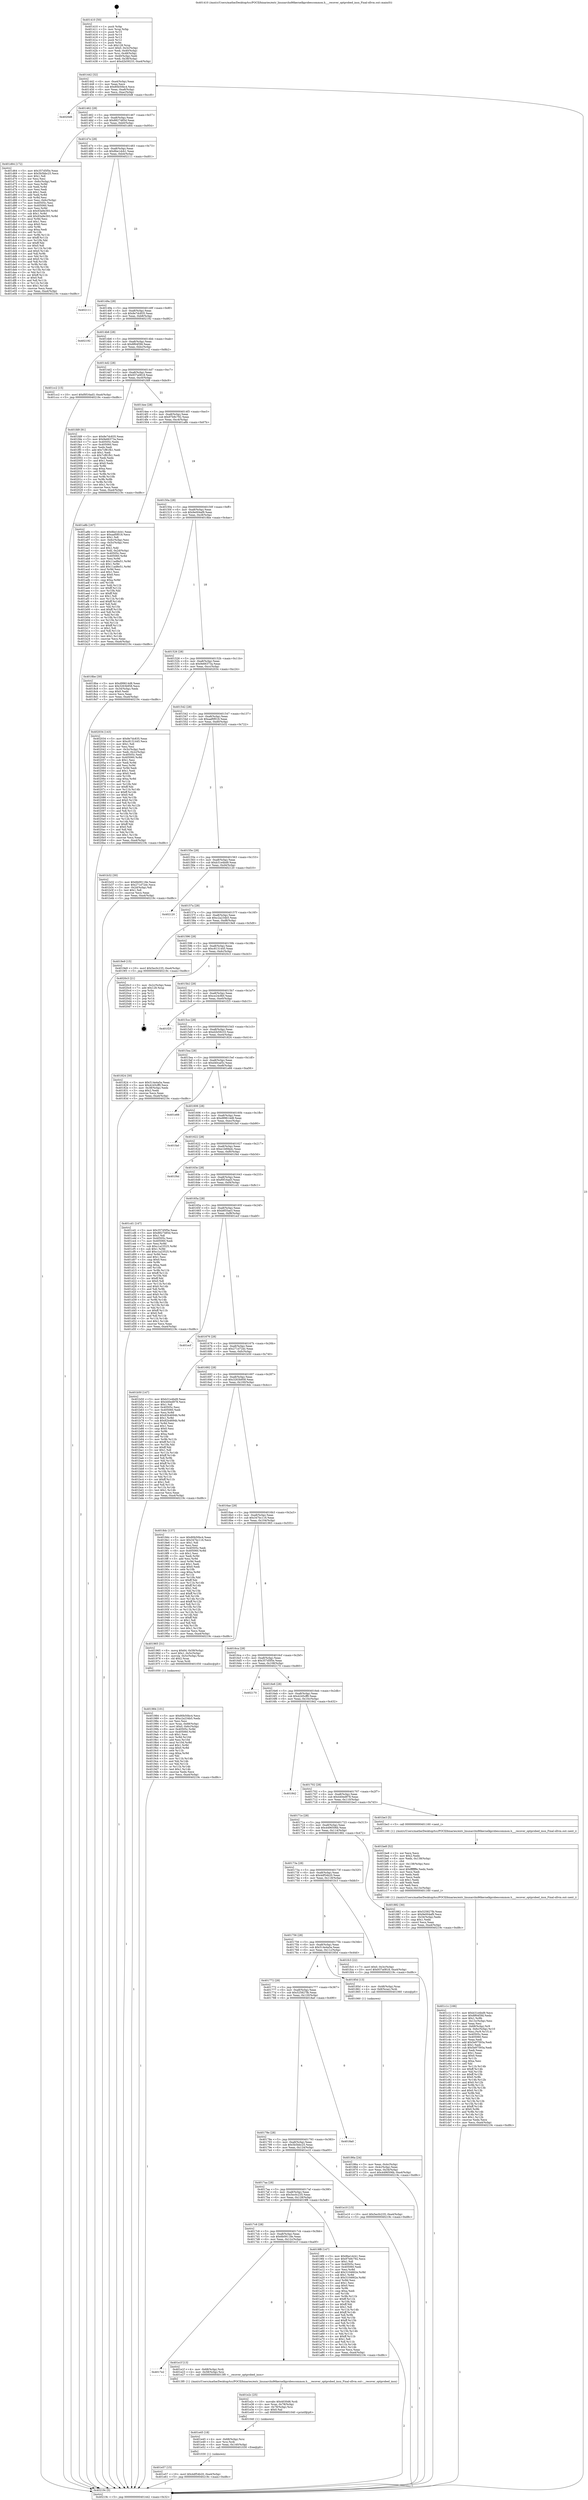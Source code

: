 digraph "0x401410" {
  label = "0x401410 (/mnt/c/Users/mathe/Desktop/tcc/POCII/binaries/extr_linuxarchx86kernelkprobescommon.h___recover_optprobed_insn_Final-ollvm.out::main(0))"
  labelloc = "t"
  node[shape=record]

  Entry [label="",width=0.3,height=0.3,shape=circle,fillcolor=black,style=filled]
  "0x401442" [label="{
     0x401442 [32]\l
     | [instrs]\l
     &nbsp;&nbsp;0x401442 \<+6\>: mov -0xa4(%rbp),%eax\l
     &nbsp;&nbsp;0x401448 \<+2\>: mov %eax,%ecx\l
     &nbsp;&nbsp;0x40144a \<+6\>: sub $0x80b50bc4,%ecx\l
     &nbsp;&nbsp;0x401450 \<+6\>: mov %eax,-0xa8(%rbp)\l
     &nbsp;&nbsp;0x401456 \<+6\>: mov %ecx,-0xac(%rbp)\l
     &nbsp;&nbsp;0x40145c \<+6\>: je 00000000004020d8 \<main+0xcc8\>\l
  }"]
  "0x4020d8" [label="{
     0x4020d8\l
  }", style=dashed]
  "0x401462" [label="{
     0x401462 [28]\l
     | [instrs]\l
     &nbsp;&nbsp;0x401462 \<+5\>: jmp 0000000000401467 \<main+0x57\>\l
     &nbsp;&nbsp;0x401467 \<+6\>: mov -0xa8(%rbp),%eax\l
     &nbsp;&nbsp;0x40146d \<+5\>: sub $0x8827485d,%eax\l
     &nbsp;&nbsp;0x401472 \<+6\>: mov %eax,-0xb0(%rbp)\l
     &nbsp;&nbsp;0x401478 \<+6\>: je 0000000000401d64 \<main+0x954\>\l
  }"]
  Exit [label="",width=0.3,height=0.3,shape=circle,fillcolor=black,style=filled,peripheries=2]
  "0x401d64" [label="{
     0x401d64 [172]\l
     | [instrs]\l
     &nbsp;&nbsp;0x401d64 \<+5\>: mov $0x357d5f5e,%eax\l
     &nbsp;&nbsp;0x401d69 \<+5\>: mov $0x5b5bbc25,%ecx\l
     &nbsp;&nbsp;0x401d6e \<+2\>: mov $0x1,%dl\l
     &nbsp;&nbsp;0x401d70 \<+2\>: xor %esi,%esi\l
     &nbsp;&nbsp;0x401d72 \<+3\>: mov -0x6c(%rbp),%edi\l
     &nbsp;&nbsp;0x401d75 \<+3\>: mov %esi,%r8d\l
     &nbsp;&nbsp;0x401d78 \<+3\>: sub %edi,%r8d\l
     &nbsp;&nbsp;0x401d7b \<+2\>: mov %esi,%edi\l
     &nbsp;&nbsp;0x401d7d \<+3\>: sub $0x1,%edi\l
     &nbsp;&nbsp;0x401d80 \<+3\>: add %edi,%r8d\l
     &nbsp;&nbsp;0x401d83 \<+3\>: sub %r8d,%esi\l
     &nbsp;&nbsp;0x401d86 \<+3\>: mov %esi,-0x6c(%rbp)\l
     &nbsp;&nbsp;0x401d89 \<+7\>: mov 0x40505c,%esi\l
     &nbsp;&nbsp;0x401d90 \<+7\>: mov 0x405060,%edi\l
     &nbsp;&nbsp;0x401d97 \<+3\>: mov %esi,%r8d\l
     &nbsp;&nbsp;0x401d9a \<+7\>: sub $0x93a9e393,%r8d\l
     &nbsp;&nbsp;0x401da1 \<+4\>: sub $0x1,%r8d\l
     &nbsp;&nbsp;0x401da5 \<+7\>: add $0x93a9e393,%r8d\l
     &nbsp;&nbsp;0x401dac \<+4\>: imul %r8d,%esi\l
     &nbsp;&nbsp;0x401db0 \<+3\>: and $0x1,%esi\l
     &nbsp;&nbsp;0x401db3 \<+3\>: cmp $0x0,%esi\l
     &nbsp;&nbsp;0x401db6 \<+4\>: sete %r9b\l
     &nbsp;&nbsp;0x401dba \<+3\>: cmp $0xa,%edi\l
     &nbsp;&nbsp;0x401dbd \<+4\>: setl %r10b\l
     &nbsp;&nbsp;0x401dc1 \<+3\>: mov %r9b,%r11b\l
     &nbsp;&nbsp;0x401dc4 \<+4\>: xor $0xff,%r11b\l
     &nbsp;&nbsp;0x401dc8 \<+3\>: mov %r10b,%bl\l
     &nbsp;&nbsp;0x401dcb \<+3\>: xor $0xff,%bl\l
     &nbsp;&nbsp;0x401dce \<+3\>: xor $0x0,%dl\l
     &nbsp;&nbsp;0x401dd1 \<+3\>: mov %r11b,%r14b\l
     &nbsp;&nbsp;0x401dd4 \<+4\>: and $0x0,%r14b\l
     &nbsp;&nbsp;0x401dd8 \<+3\>: and %dl,%r9b\l
     &nbsp;&nbsp;0x401ddb \<+3\>: mov %bl,%r15b\l
     &nbsp;&nbsp;0x401dde \<+4\>: and $0x0,%r15b\l
     &nbsp;&nbsp;0x401de2 \<+3\>: and %dl,%r10b\l
     &nbsp;&nbsp;0x401de5 \<+3\>: or %r9b,%r14b\l
     &nbsp;&nbsp;0x401de8 \<+3\>: or %r10b,%r15b\l
     &nbsp;&nbsp;0x401deb \<+3\>: xor %r15b,%r14b\l
     &nbsp;&nbsp;0x401dee \<+3\>: or %bl,%r11b\l
     &nbsp;&nbsp;0x401df1 \<+4\>: xor $0xff,%r11b\l
     &nbsp;&nbsp;0x401df5 \<+3\>: or $0x0,%dl\l
     &nbsp;&nbsp;0x401df8 \<+3\>: and %dl,%r11b\l
     &nbsp;&nbsp;0x401dfb \<+3\>: or %r11b,%r14b\l
     &nbsp;&nbsp;0x401dfe \<+4\>: test $0x1,%r14b\l
     &nbsp;&nbsp;0x401e02 \<+3\>: cmovne %ecx,%eax\l
     &nbsp;&nbsp;0x401e05 \<+6\>: mov %eax,-0xa4(%rbp)\l
     &nbsp;&nbsp;0x401e0b \<+5\>: jmp 000000000040219c \<main+0xd8c\>\l
  }"]
  "0x40147e" [label="{
     0x40147e [28]\l
     | [instrs]\l
     &nbsp;&nbsp;0x40147e \<+5\>: jmp 0000000000401483 \<main+0x73\>\l
     &nbsp;&nbsp;0x401483 \<+6\>: mov -0xa8(%rbp),%eax\l
     &nbsp;&nbsp;0x401489 \<+5\>: sub $0x8be1dcb1,%eax\l
     &nbsp;&nbsp;0x40148e \<+6\>: mov %eax,-0xb4(%rbp)\l
     &nbsp;&nbsp;0x401494 \<+6\>: je 0000000000402111 \<main+0xd01\>\l
  }"]
  "0x401e57" [label="{
     0x401e57 [15]\l
     | [instrs]\l
     &nbsp;&nbsp;0x401e57 \<+10\>: movl $0x4df54b20,-0xa4(%rbp)\l
     &nbsp;&nbsp;0x401e61 \<+5\>: jmp 000000000040219c \<main+0xd8c\>\l
  }"]
  "0x402111" [label="{
     0x402111\l
  }", style=dashed]
  "0x40149a" [label="{
     0x40149a [28]\l
     | [instrs]\l
     &nbsp;&nbsp;0x40149a \<+5\>: jmp 000000000040149f \<main+0x8f\>\l
     &nbsp;&nbsp;0x40149f \<+6\>: mov -0xa8(%rbp),%eax\l
     &nbsp;&nbsp;0x4014a5 \<+5\>: sub $0x8e7dc835,%eax\l
     &nbsp;&nbsp;0x4014aa \<+6\>: mov %eax,-0xb8(%rbp)\l
     &nbsp;&nbsp;0x4014b0 \<+6\>: je 0000000000402192 \<main+0xd82\>\l
  }"]
  "0x401e45" [label="{
     0x401e45 [18]\l
     | [instrs]\l
     &nbsp;&nbsp;0x401e45 \<+4\>: mov -0x68(%rbp),%rsi\l
     &nbsp;&nbsp;0x401e49 \<+3\>: mov %rsi,%rdi\l
     &nbsp;&nbsp;0x401e4c \<+6\>: mov %eax,-0x140(%rbp)\l
     &nbsp;&nbsp;0x401e52 \<+5\>: call 0000000000401030 \<free@plt\>\l
     | [calls]\l
     &nbsp;&nbsp;0x401030 \{1\} (unknown)\l
  }"]
  "0x402192" [label="{
     0x402192\l
  }", style=dashed]
  "0x4014b6" [label="{
     0x4014b6 [28]\l
     | [instrs]\l
     &nbsp;&nbsp;0x4014b6 \<+5\>: jmp 00000000004014bb \<main+0xab\>\l
     &nbsp;&nbsp;0x4014bb \<+6\>: mov -0xa8(%rbp),%eax\l
     &nbsp;&nbsp;0x4014c1 \<+5\>: sub $0x8f64f3fd,%eax\l
     &nbsp;&nbsp;0x4014c6 \<+6\>: mov %eax,-0xbc(%rbp)\l
     &nbsp;&nbsp;0x4014cc \<+6\>: je 0000000000401cc2 \<main+0x8b2\>\l
  }"]
  "0x401e2c" [label="{
     0x401e2c [25]\l
     | [instrs]\l
     &nbsp;&nbsp;0x401e2c \<+10\>: movabs $0x4030d6,%rdi\l
     &nbsp;&nbsp;0x401e36 \<+4\>: mov %rax,-0x78(%rbp)\l
     &nbsp;&nbsp;0x401e3a \<+4\>: mov -0x78(%rbp),%rsi\l
     &nbsp;&nbsp;0x401e3e \<+2\>: mov $0x0,%al\l
     &nbsp;&nbsp;0x401e40 \<+5\>: call 0000000000401040 \<printf@plt\>\l
     | [calls]\l
     &nbsp;&nbsp;0x401040 \{1\} (unknown)\l
  }"]
  "0x401cc2" [label="{
     0x401cc2 [15]\l
     | [instrs]\l
     &nbsp;&nbsp;0x401cc2 \<+10\>: movl $0xf0f16ad3,-0xa4(%rbp)\l
     &nbsp;&nbsp;0x401ccc \<+5\>: jmp 000000000040219c \<main+0xd8c\>\l
  }"]
  "0x4014d2" [label="{
     0x4014d2 [28]\l
     | [instrs]\l
     &nbsp;&nbsp;0x4014d2 \<+5\>: jmp 00000000004014d7 \<main+0xc7\>\l
     &nbsp;&nbsp;0x4014d7 \<+6\>: mov -0xa8(%rbp),%eax\l
     &nbsp;&nbsp;0x4014dd \<+5\>: sub $0x937a0818,%eax\l
     &nbsp;&nbsp;0x4014e2 \<+6\>: mov %eax,-0xc0(%rbp)\l
     &nbsp;&nbsp;0x4014e8 \<+6\>: je 0000000000401fd9 \<main+0xbc9\>\l
  }"]
  "0x4017e2" [label="{
     0x4017e2\l
  }", style=dashed]
  "0x401fd9" [label="{
     0x401fd9 [91]\l
     | [instrs]\l
     &nbsp;&nbsp;0x401fd9 \<+5\>: mov $0x8e7dc835,%eax\l
     &nbsp;&nbsp;0x401fde \<+5\>: mov $0x9e66373a,%ecx\l
     &nbsp;&nbsp;0x401fe3 \<+7\>: mov 0x40505c,%edx\l
     &nbsp;&nbsp;0x401fea \<+7\>: mov 0x405060,%esi\l
     &nbsp;&nbsp;0x401ff1 \<+2\>: mov %edx,%edi\l
     &nbsp;&nbsp;0x401ff3 \<+6\>: add $0x7cf81fb1,%edi\l
     &nbsp;&nbsp;0x401ff9 \<+3\>: sub $0x1,%edi\l
     &nbsp;&nbsp;0x401ffc \<+6\>: sub $0x7cf81fb1,%edi\l
     &nbsp;&nbsp;0x402002 \<+3\>: imul %edi,%edx\l
     &nbsp;&nbsp;0x402005 \<+3\>: and $0x1,%edx\l
     &nbsp;&nbsp;0x402008 \<+3\>: cmp $0x0,%edx\l
     &nbsp;&nbsp;0x40200b \<+4\>: sete %r8b\l
     &nbsp;&nbsp;0x40200f \<+3\>: cmp $0xa,%esi\l
     &nbsp;&nbsp;0x402012 \<+4\>: setl %r9b\l
     &nbsp;&nbsp;0x402016 \<+3\>: mov %r8b,%r10b\l
     &nbsp;&nbsp;0x402019 \<+3\>: and %r9b,%r10b\l
     &nbsp;&nbsp;0x40201c \<+3\>: xor %r9b,%r8b\l
     &nbsp;&nbsp;0x40201f \<+3\>: or %r8b,%r10b\l
     &nbsp;&nbsp;0x402022 \<+4\>: test $0x1,%r10b\l
     &nbsp;&nbsp;0x402026 \<+3\>: cmovne %ecx,%eax\l
     &nbsp;&nbsp;0x402029 \<+6\>: mov %eax,-0xa4(%rbp)\l
     &nbsp;&nbsp;0x40202f \<+5\>: jmp 000000000040219c \<main+0xd8c\>\l
  }"]
  "0x4014ee" [label="{
     0x4014ee [28]\l
     | [instrs]\l
     &nbsp;&nbsp;0x4014ee \<+5\>: jmp 00000000004014f3 \<main+0xe3\>\l
     &nbsp;&nbsp;0x4014f3 \<+6\>: mov -0xa8(%rbp),%eax\l
     &nbsp;&nbsp;0x4014f9 \<+5\>: sub $0x97b9c792,%eax\l
     &nbsp;&nbsp;0x4014fe \<+6\>: mov %eax,-0xc4(%rbp)\l
     &nbsp;&nbsp;0x401504 \<+6\>: je 0000000000401a8b \<main+0x67b\>\l
  }"]
  "0x401e1f" [label="{
     0x401e1f [13]\l
     | [instrs]\l
     &nbsp;&nbsp;0x401e1f \<+4\>: mov -0x68(%rbp),%rdi\l
     &nbsp;&nbsp;0x401e23 \<+4\>: mov -0x58(%rbp),%rsi\l
     &nbsp;&nbsp;0x401e27 \<+5\>: call 00000000004013f0 \<__recover_optprobed_insn\>\l
     | [calls]\l
     &nbsp;&nbsp;0x4013f0 \{1\} (/mnt/c/Users/mathe/Desktop/tcc/POCII/binaries/extr_linuxarchx86kernelkprobescommon.h___recover_optprobed_insn_Final-ollvm.out::__recover_optprobed_insn)\l
  }"]
  "0x401a8b" [label="{
     0x401a8b [167]\l
     | [instrs]\l
     &nbsp;&nbsp;0x401a8b \<+5\>: mov $0x8be1dcb1,%eax\l
     &nbsp;&nbsp;0x401a90 \<+5\>: mov $0xaaf0f018,%ecx\l
     &nbsp;&nbsp;0x401a95 \<+2\>: mov $0x1,%dl\l
     &nbsp;&nbsp;0x401a97 \<+3\>: mov -0x6c(%rbp),%esi\l
     &nbsp;&nbsp;0x401a9a \<+3\>: cmp -0x5c(%rbp),%esi\l
     &nbsp;&nbsp;0x401a9d \<+4\>: setl %dil\l
     &nbsp;&nbsp;0x401aa1 \<+4\>: and $0x1,%dil\l
     &nbsp;&nbsp;0x401aa5 \<+4\>: mov %dil,-0x2d(%rbp)\l
     &nbsp;&nbsp;0x401aa9 \<+7\>: mov 0x40505c,%esi\l
     &nbsp;&nbsp;0x401ab0 \<+8\>: mov 0x405060,%r8d\l
     &nbsp;&nbsp;0x401ab8 \<+3\>: mov %esi,%r9d\l
     &nbsp;&nbsp;0x401abb \<+7\>: sub $0x11ad8e51,%r9d\l
     &nbsp;&nbsp;0x401ac2 \<+4\>: sub $0x1,%r9d\l
     &nbsp;&nbsp;0x401ac6 \<+7\>: add $0x11ad8e51,%r9d\l
     &nbsp;&nbsp;0x401acd \<+4\>: imul %r9d,%esi\l
     &nbsp;&nbsp;0x401ad1 \<+3\>: and $0x1,%esi\l
     &nbsp;&nbsp;0x401ad4 \<+3\>: cmp $0x0,%esi\l
     &nbsp;&nbsp;0x401ad7 \<+4\>: sete %dil\l
     &nbsp;&nbsp;0x401adb \<+4\>: cmp $0xa,%r8d\l
     &nbsp;&nbsp;0x401adf \<+4\>: setl %r10b\l
     &nbsp;&nbsp;0x401ae3 \<+3\>: mov %dil,%r11b\l
     &nbsp;&nbsp;0x401ae6 \<+4\>: xor $0xff,%r11b\l
     &nbsp;&nbsp;0x401aea \<+3\>: mov %r10b,%bl\l
     &nbsp;&nbsp;0x401aed \<+3\>: xor $0xff,%bl\l
     &nbsp;&nbsp;0x401af0 \<+3\>: xor $0x1,%dl\l
     &nbsp;&nbsp;0x401af3 \<+3\>: mov %r11b,%r14b\l
     &nbsp;&nbsp;0x401af6 \<+4\>: and $0xff,%r14b\l
     &nbsp;&nbsp;0x401afa \<+3\>: and %dl,%dil\l
     &nbsp;&nbsp;0x401afd \<+3\>: mov %bl,%r15b\l
     &nbsp;&nbsp;0x401b00 \<+4\>: and $0xff,%r15b\l
     &nbsp;&nbsp;0x401b04 \<+3\>: and %dl,%r10b\l
     &nbsp;&nbsp;0x401b07 \<+3\>: or %dil,%r14b\l
     &nbsp;&nbsp;0x401b0a \<+3\>: or %r10b,%r15b\l
     &nbsp;&nbsp;0x401b0d \<+3\>: xor %r15b,%r14b\l
     &nbsp;&nbsp;0x401b10 \<+3\>: or %bl,%r11b\l
     &nbsp;&nbsp;0x401b13 \<+4\>: xor $0xff,%r11b\l
     &nbsp;&nbsp;0x401b17 \<+3\>: or $0x1,%dl\l
     &nbsp;&nbsp;0x401b1a \<+3\>: and %dl,%r11b\l
     &nbsp;&nbsp;0x401b1d \<+3\>: or %r11b,%r14b\l
     &nbsp;&nbsp;0x401b20 \<+4\>: test $0x1,%r14b\l
     &nbsp;&nbsp;0x401b24 \<+3\>: cmovne %ecx,%eax\l
     &nbsp;&nbsp;0x401b27 \<+6\>: mov %eax,-0xa4(%rbp)\l
     &nbsp;&nbsp;0x401b2d \<+5\>: jmp 000000000040219c \<main+0xd8c\>\l
  }"]
  "0x40150a" [label="{
     0x40150a [28]\l
     | [instrs]\l
     &nbsp;&nbsp;0x40150a \<+5\>: jmp 000000000040150f \<main+0xff\>\l
     &nbsp;&nbsp;0x40150f \<+6\>: mov -0xa8(%rbp),%eax\l
     &nbsp;&nbsp;0x401515 \<+5\>: sub $0x9e004af9,%eax\l
     &nbsp;&nbsp;0x40151a \<+6\>: mov %eax,-0xc8(%rbp)\l
     &nbsp;&nbsp;0x401520 \<+6\>: je 00000000004018be \<main+0x4ae\>\l
  }"]
  "0x401c1c" [label="{
     0x401c1c [166]\l
     | [instrs]\l
     &nbsp;&nbsp;0x401c1c \<+5\>: mov $0xb31e4bd9,%ecx\l
     &nbsp;&nbsp;0x401c21 \<+5\>: mov $0x8f64f3fd,%edx\l
     &nbsp;&nbsp;0x401c26 \<+3\>: mov $0x1,%r8b\l
     &nbsp;&nbsp;0x401c29 \<+6\>: mov -0x13c(%rbp),%esi\l
     &nbsp;&nbsp;0x401c2f \<+3\>: imul %eax,%esi\l
     &nbsp;&nbsp;0x401c32 \<+4\>: mov -0x68(%rbp),%r9\l
     &nbsp;&nbsp;0x401c36 \<+4\>: movslq -0x6c(%rbp),%r10\l
     &nbsp;&nbsp;0x401c3a \<+4\>: mov %esi,(%r9,%r10,4)\l
     &nbsp;&nbsp;0x401c3e \<+7\>: mov 0x40505c,%eax\l
     &nbsp;&nbsp;0x401c45 \<+7\>: mov 0x405060,%esi\l
     &nbsp;&nbsp;0x401c4c \<+2\>: mov %eax,%edi\l
     &nbsp;&nbsp;0x401c4e \<+6\>: add $0x5e97593a,%edi\l
     &nbsp;&nbsp;0x401c54 \<+3\>: sub $0x1,%edi\l
     &nbsp;&nbsp;0x401c57 \<+6\>: sub $0x5e97593a,%edi\l
     &nbsp;&nbsp;0x401c5d \<+3\>: imul %edi,%eax\l
     &nbsp;&nbsp;0x401c60 \<+3\>: and $0x1,%eax\l
     &nbsp;&nbsp;0x401c63 \<+3\>: cmp $0x0,%eax\l
     &nbsp;&nbsp;0x401c66 \<+4\>: sete %r11b\l
     &nbsp;&nbsp;0x401c6a \<+3\>: cmp $0xa,%esi\l
     &nbsp;&nbsp;0x401c6d \<+3\>: setl %bl\l
     &nbsp;&nbsp;0x401c70 \<+3\>: mov %r11b,%r14b\l
     &nbsp;&nbsp;0x401c73 \<+4\>: xor $0xff,%r14b\l
     &nbsp;&nbsp;0x401c77 \<+3\>: mov %bl,%r15b\l
     &nbsp;&nbsp;0x401c7a \<+4\>: xor $0xff,%r15b\l
     &nbsp;&nbsp;0x401c7e \<+4\>: xor $0x0,%r8b\l
     &nbsp;&nbsp;0x401c82 \<+3\>: mov %r14b,%r12b\l
     &nbsp;&nbsp;0x401c85 \<+4\>: and $0x0,%r12b\l
     &nbsp;&nbsp;0x401c89 \<+3\>: and %r8b,%r11b\l
     &nbsp;&nbsp;0x401c8c \<+3\>: mov %r15b,%r13b\l
     &nbsp;&nbsp;0x401c8f \<+4\>: and $0x0,%r13b\l
     &nbsp;&nbsp;0x401c93 \<+3\>: and %r8b,%bl\l
     &nbsp;&nbsp;0x401c96 \<+3\>: or %r11b,%r12b\l
     &nbsp;&nbsp;0x401c99 \<+3\>: or %bl,%r13b\l
     &nbsp;&nbsp;0x401c9c \<+3\>: xor %r13b,%r12b\l
     &nbsp;&nbsp;0x401c9f \<+3\>: or %r15b,%r14b\l
     &nbsp;&nbsp;0x401ca2 \<+4\>: xor $0xff,%r14b\l
     &nbsp;&nbsp;0x401ca6 \<+4\>: or $0x0,%r8b\l
     &nbsp;&nbsp;0x401caa \<+3\>: and %r8b,%r14b\l
     &nbsp;&nbsp;0x401cad \<+3\>: or %r14b,%r12b\l
     &nbsp;&nbsp;0x401cb0 \<+4\>: test $0x1,%r12b\l
     &nbsp;&nbsp;0x401cb4 \<+3\>: cmovne %edx,%ecx\l
     &nbsp;&nbsp;0x401cb7 \<+6\>: mov %ecx,-0xa4(%rbp)\l
     &nbsp;&nbsp;0x401cbd \<+5\>: jmp 000000000040219c \<main+0xd8c\>\l
  }"]
  "0x4018be" [label="{
     0x4018be [30]\l
     | [instrs]\l
     &nbsp;&nbsp;0x4018be \<+5\>: mov $0xd99614d8,%eax\l
     &nbsp;&nbsp;0x4018c3 \<+5\>: mov $0x3263b958,%ecx\l
     &nbsp;&nbsp;0x4018c8 \<+3\>: mov -0x34(%rbp),%edx\l
     &nbsp;&nbsp;0x4018cb \<+3\>: cmp $0x0,%edx\l
     &nbsp;&nbsp;0x4018ce \<+3\>: cmove %ecx,%eax\l
     &nbsp;&nbsp;0x4018d1 \<+6\>: mov %eax,-0xa4(%rbp)\l
     &nbsp;&nbsp;0x4018d7 \<+5\>: jmp 000000000040219c \<main+0xd8c\>\l
  }"]
  "0x401526" [label="{
     0x401526 [28]\l
     | [instrs]\l
     &nbsp;&nbsp;0x401526 \<+5\>: jmp 000000000040152b \<main+0x11b\>\l
     &nbsp;&nbsp;0x40152b \<+6\>: mov -0xa8(%rbp),%eax\l
     &nbsp;&nbsp;0x401531 \<+5\>: sub $0x9e66373a,%eax\l
     &nbsp;&nbsp;0x401536 \<+6\>: mov %eax,-0xcc(%rbp)\l
     &nbsp;&nbsp;0x40153c \<+6\>: je 0000000000402034 \<main+0xc24\>\l
  }"]
  "0x401be8" [label="{
     0x401be8 [52]\l
     | [instrs]\l
     &nbsp;&nbsp;0x401be8 \<+2\>: xor %ecx,%ecx\l
     &nbsp;&nbsp;0x401bea \<+5\>: mov $0x2,%edx\l
     &nbsp;&nbsp;0x401bef \<+6\>: mov %edx,-0x138(%rbp)\l
     &nbsp;&nbsp;0x401bf5 \<+1\>: cltd\l
     &nbsp;&nbsp;0x401bf6 \<+6\>: mov -0x138(%rbp),%esi\l
     &nbsp;&nbsp;0x401bfc \<+2\>: idiv %esi\l
     &nbsp;&nbsp;0x401bfe \<+6\>: imul $0xfffffffe,%edx,%edx\l
     &nbsp;&nbsp;0x401c04 \<+2\>: mov %ecx,%edi\l
     &nbsp;&nbsp;0x401c06 \<+2\>: sub %edx,%edi\l
     &nbsp;&nbsp;0x401c08 \<+2\>: mov %ecx,%edx\l
     &nbsp;&nbsp;0x401c0a \<+3\>: sub $0x1,%edx\l
     &nbsp;&nbsp;0x401c0d \<+2\>: add %edx,%edi\l
     &nbsp;&nbsp;0x401c0f \<+2\>: sub %edi,%ecx\l
     &nbsp;&nbsp;0x401c11 \<+6\>: mov %ecx,-0x13c(%rbp)\l
     &nbsp;&nbsp;0x401c17 \<+5\>: call 0000000000401160 \<next_i\>\l
     | [calls]\l
     &nbsp;&nbsp;0x401160 \{1\} (/mnt/c/Users/mathe/Desktop/tcc/POCII/binaries/extr_linuxarchx86kernelkprobescommon.h___recover_optprobed_insn_Final-ollvm.out::next_i)\l
  }"]
  "0x402034" [label="{
     0x402034 [143]\l
     | [instrs]\l
     &nbsp;&nbsp;0x402034 \<+5\>: mov $0x8e7dc835,%eax\l
     &nbsp;&nbsp;0x402039 \<+5\>: mov $0xc8131445,%ecx\l
     &nbsp;&nbsp;0x40203e \<+2\>: mov $0x1,%dl\l
     &nbsp;&nbsp;0x402040 \<+2\>: xor %esi,%esi\l
     &nbsp;&nbsp;0x402042 \<+3\>: mov -0x3c(%rbp),%edi\l
     &nbsp;&nbsp;0x402045 \<+3\>: mov %edi,-0x2c(%rbp)\l
     &nbsp;&nbsp;0x402048 \<+7\>: mov 0x40505c,%edi\l
     &nbsp;&nbsp;0x40204f \<+8\>: mov 0x405060,%r8d\l
     &nbsp;&nbsp;0x402057 \<+3\>: sub $0x1,%esi\l
     &nbsp;&nbsp;0x40205a \<+3\>: mov %edi,%r9d\l
     &nbsp;&nbsp;0x40205d \<+3\>: add %esi,%r9d\l
     &nbsp;&nbsp;0x402060 \<+4\>: imul %r9d,%edi\l
     &nbsp;&nbsp;0x402064 \<+3\>: and $0x1,%edi\l
     &nbsp;&nbsp;0x402067 \<+3\>: cmp $0x0,%edi\l
     &nbsp;&nbsp;0x40206a \<+4\>: sete %r10b\l
     &nbsp;&nbsp;0x40206e \<+4\>: cmp $0xa,%r8d\l
     &nbsp;&nbsp;0x402072 \<+4\>: setl %r11b\l
     &nbsp;&nbsp;0x402076 \<+3\>: mov %r10b,%bl\l
     &nbsp;&nbsp;0x402079 \<+3\>: xor $0xff,%bl\l
     &nbsp;&nbsp;0x40207c \<+3\>: mov %r11b,%r14b\l
     &nbsp;&nbsp;0x40207f \<+4\>: xor $0xff,%r14b\l
     &nbsp;&nbsp;0x402083 \<+3\>: xor $0x0,%dl\l
     &nbsp;&nbsp;0x402086 \<+3\>: mov %bl,%r15b\l
     &nbsp;&nbsp;0x402089 \<+4\>: and $0x0,%r15b\l
     &nbsp;&nbsp;0x40208d \<+3\>: and %dl,%r10b\l
     &nbsp;&nbsp;0x402090 \<+3\>: mov %r14b,%r12b\l
     &nbsp;&nbsp;0x402093 \<+4\>: and $0x0,%r12b\l
     &nbsp;&nbsp;0x402097 \<+3\>: and %dl,%r11b\l
     &nbsp;&nbsp;0x40209a \<+3\>: or %r10b,%r15b\l
     &nbsp;&nbsp;0x40209d \<+3\>: or %r11b,%r12b\l
     &nbsp;&nbsp;0x4020a0 \<+3\>: xor %r12b,%r15b\l
     &nbsp;&nbsp;0x4020a3 \<+3\>: or %r14b,%bl\l
     &nbsp;&nbsp;0x4020a6 \<+3\>: xor $0xff,%bl\l
     &nbsp;&nbsp;0x4020a9 \<+3\>: or $0x0,%dl\l
     &nbsp;&nbsp;0x4020ac \<+2\>: and %dl,%bl\l
     &nbsp;&nbsp;0x4020ae \<+3\>: or %bl,%r15b\l
     &nbsp;&nbsp;0x4020b1 \<+4\>: test $0x1,%r15b\l
     &nbsp;&nbsp;0x4020b5 \<+3\>: cmovne %ecx,%eax\l
     &nbsp;&nbsp;0x4020b8 \<+6\>: mov %eax,-0xa4(%rbp)\l
     &nbsp;&nbsp;0x4020be \<+5\>: jmp 000000000040219c \<main+0xd8c\>\l
  }"]
  "0x401542" [label="{
     0x401542 [28]\l
     | [instrs]\l
     &nbsp;&nbsp;0x401542 \<+5\>: jmp 0000000000401547 \<main+0x137\>\l
     &nbsp;&nbsp;0x401547 \<+6\>: mov -0xa8(%rbp),%eax\l
     &nbsp;&nbsp;0x40154d \<+5\>: sub $0xaaf0f018,%eax\l
     &nbsp;&nbsp;0x401552 \<+6\>: mov %eax,-0xd0(%rbp)\l
     &nbsp;&nbsp;0x401558 \<+6\>: je 0000000000401b32 \<main+0x722\>\l
  }"]
  "0x4017c6" [label="{
     0x4017c6 [28]\l
     | [instrs]\l
     &nbsp;&nbsp;0x4017c6 \<+5\>: jmp 00000000004017cb \<main+0x3bb\>\l
     &nbsp;&nbsp;0x4017cb \<+6\>: mov -0xa8(%rbp),%eax\l
     &nbsp;&nbsp;0x4017d1 \<+5\>: sub $0x6b09118e,%eax\l
     &nbsp;&nbsp;0x4017d6 \<+6\>: mov %eax,-0x12c(%rbp)\l
     &nbsp;&nbsp;0x4017dc \<+6\>: je 0000000000401e1f \<main+0xa0f\>\l
  }"]
  "0x401b32" [label="{
     0x401b32 [30]\l
     | [instrs]\l
     &nbsp;&nbsp;0x401b32 \<+5\>: mov $0x6b09118e,%eax\l
     &nbsp;&nbsp;0x401b37 \<+5\>: mov $0x271d72dc,%ecx\l
     &nbsp;&nbsp;0x401b3c \<+3\>: mov -0x2d(%rbp),%dl\l
     &nbsp;&nbsp;0x401b3f \<+3\>: test $0x1,%dl\l
     &nbsp;&nbsp;0x401b42 \<+3\>: cmovne %ecx,%eax\l
     &nbsp;&nbsp;0x401b45 \<+6\>: mov %eax,-0xa4(%rbp)\l
     &nbsp;&nbsp;0x401b4b \<+5\>: jmp 000000000040219c \<main+0xd8c\>\l
  }"]
  "0x40155e" [label="{
     0x40155e [28]\l
     | [instrs]\l
     &nbsp;&nbsp;0x40155e \<+5\>: jmp 0000000000401563 \<main+0x153\>\l
     &nbsp;&nbsp;0x401563 \<+6\>: mov -0xa8(%rbp),%eax\l
     &nbsp;&nbsp;0x401569 \<+5\>: sub $0xb31e4bd9,%eax\l
     &nbsp;&nbsp;0x40156e \<+6\>: mov %eax,-0xd4(%rbp)\l
     &nbsp;&nbsp;0x401574 \<+6\>: je 0000000000402120 \<main+0xd10\>\l
  }"]
  "0x4019f8" [label="{
     0x4019f8 [147]\l
     | [instrs]\l
     &nbsp;&nbsp;0x4019f8 \<+5\>: mov $0x8be1dcb1,%eax\l
     &nbsp;&nbsp;0x4019fd \<+5\>: mov $0x97b9c792,%ecx\l
     &nbsp;&nbsp;0x401a02 \<+2\>: mov $0x1,%dl\l
     &nbsp;&nbsp;0x401a04 \<+7\>: mov 0x40505c,%esi\l
     &nbsp;&nbsp;0x401a0b \<+7\>: mov 0x405060,%edi\l
     &nbsp;&nbsp;0x401a12 \<+3\>: mov %esi,%r8d\l
     &nbsp;&nbsp;0x401a15 \<+7\>: add $0x3104662e,%r8d\l
     &nbsp;&nbsp;0x401a1c \<+4\>: sub $0x1,%r8d\l
     &nbsp;&nbsp;0x401a20 \<+7\>: sub $0x3104662e,%r8d\l
     &nbsp;&nbsp;0x401a27 \<+4\>: imul %r8d,%esi\l
     &nbsp;&nbsp;0x401a2b \<+3\>: and $0x1,%esi\l
     &nbsp;&nbsp;0x401a2e \<+3\>: cmp $0x0,%esi\l
     &nbsp;&nbsp;0x401a31 \<+4\>: sete %r9b\l
     &nbsp;&nbsp;0x401a35 \<+3\>: cmp $0xa,%edi\l
     &nbsp;&nbsp;0x401a38 \<+4\>: setl %r10b\l
     &nbsp;&nbsp;0x401a3c \<+3\>: mov %r9b,%r11b\l
     &nbsp;&nbsp;0x401a3f \<+4\>: xor $0xff,%r11b\l
     &nbsp;&nbsp;0x401a43 \<+3\>: mov %r10b,%bl\l
     &nbsp;&nbsp;0x401a46 \<+3\>: xor $0xff,%bl\l
     &nbsp;&nbsp;0x401a49 \<+3\>: xor $0x1,%dl\l
     &nbsp;&nbsp;0x401a4c \<+3\>: mov %r11b,%r14b\l
     &nbsp;&nbsp;0x401a4f \<+4\>: and $0xff,%r14b\l
     &nbsp;&nbsp;0x401a53 \<+3\>: and %dl,%r9b\l
     &nbsp;&nbsp;0x401a56 \<+3\>: mov %bl,%r15b\l
     &nbsp;&nbsp;0x401a59 \<+4\>: and $0xff,%r15b\l
     &nbsp;&nbsp;0x401a5d \<+3\>: and %dl,%r10b\l
     &nbsp;&nbsp;0x401a60 \<+3\>: or %r9b,%r14b\l
     &nbsp;&nbsp;0x401a63 \<+3\>: or %r10b,%r15b\l
     &nbsp;&nbsp;0x401a66 \<+3\>: xor %r15b,%r14b\l
     &nbsp;&nbsp;0x401a69 \<+3\>: or %bl,%r11b\l
     &nbsp;&nbsp;0x401a6c \<+4\>: xor $0xff,%r11b\l
     &nbsp;&nbsp;0x401a70 \<+3\>: or $0x1,%dl\l
     &nbsp;&nbsp;0x401a73 \<+3\>: and %dl,%r11b\l
     &nbsp;&nbsp;0x401a76 \<+3\>: or %r11b,%r14b\l
     &nbsp;&nbsp;0x401a79 \<+4\>: test $0x1,%r14b\l
     &nbsp;&nbsp;0x401a7d \<+3\>: cmovne %ecx,%eax\l
     &nbsp;&nbsp;0x401a80 \<+6\>: mov %eax,-0xa4(%rbp)\l
     &nbsp;&nbsp;0x401a86 \<+5\>: jmp 000000000040219c \<main+0xd8c\>\l
  }"]
  "0x402120" [label="{
     0x402120\l
  }", style=dashed]
  "0x40157a" [label="{
     0x40157a [28]\l
     | [instrs]\l
     &nbsp;&nbsp;0x40157a \<+5\>: jmp 000000000040157f \<main+0x16f\>\l
     &nbsp;&nbsp;0x40157f \<+6\>: mov -0xa8(%rbp),%eax\l
     &nbsp;&nbsp;0x401585 \<+5\>: sub $0xc2a234b5,%eax\l
     &nbsp;&nbsp;0x40158a \<+6\>: mov %eax,-0xd8(%rbp)\l
     &nbsp;&nbsp;0x401590 \<+6\>: je 00000000004019e9 \<main+0x5d9\>\l
  }"]
  "0x4017aa" [label="{
     0x4017aa [28]\l
     | [instrs]\l
     &nbsp;&nbsp;0x4017aa \<+5\>: jmp 00000000004017af \<main+0x39f\>\l
     &nbsp;&nbsp;0x4017af \<+6\>: mov -0xa8(%rbp),%eax\l
     &nbsp;&nbsp;0x4017b5 \<+5\>: sub $0x5ec0c235,%eax\l
     &nbsp;&nbsp;0x4017ba \<+6\>: mov %eax,-0x128(%rbp)\l
     &nbsp;&nbsp;0x4017c0 \<+6\>: je 00000000004019f8 \<main+0x5e8\>\l
  }"]
  "0x4019e9" [label="{
     0x4019e9 [15]\l
     | [instrs]\l
     &nbsp;&nbsp;0x4019e9 \<+10\>: movl $0x5ec0c235,-0xa4(%rbp)\l
     &nbsp;&nbsp;0x4019f3 \<+5\>: jmp 000000000040219c \<main+0xd8c\>\l
  }"]
  "0x401596" [label="{
     0x401596 [28]\l
     | [instrs]\l
     &nbsp;&nbsp;0x401596 \<+5\>: jmp 000000000040159b \<main+0x18b\>\l
     &nbsp;&nbsp;0x40159b \<+6\>: mov -0xa8(%rbp),%eax\l
     &nbsp;&nbsp;0x4015a1 \<+5\>: sub $0xc8131445,%eax\l
     &nbsp;&nbsp;0x4015a6 \<+6\>: mov %eax,-0xdc(%rbp)\l
     &nbsp;&nbsp;0x4015ac \<+6\>: je 00000000004020c3 \<main+0xcb3\>\l
  }"]
  "0x401e10" [label="{
     0x401e10 [15]\l
     | [instrs]\l
     &nbsp;&nbsp;0x401e10 \<+10\>: movl $0x5ec0c235,-0xa4(%rbp)\l
     &nbsp;&nbsp;0x401e1a \<+5\>: jmp 000000000040219c \<main+0xd8c\>\l
  }"]
  "0x4020c3" [label="{
     0x4020c3 [21]\l
     | [instrs]\l
     &nbsp;&nbsp;0x4020c3 \<+3\>: mov -0x2c(%rbp),%eax\l
     &nbsp;&nbsp;0x4020c6 \<+7\>: add $0x128,%rsp\l
     &nbsp;&nbsp;0x4020cd \<+1\>: pop %rbx\l
     &nbsp;&nbsp;0x4020ce \<+2\>: pop %r12\l
     &nbsp;&nbsp;0x4020d0 \<+2\>: pop %r13\l
     &nbsp;&nbsp;0x4020d2 \<+2\>: pop %r14\l
     &nbsp;&nbsp;0x4020d4 \<+2\>: pop %r15\l
     &nbsp;&nbsp;0x4020d6 \<+1\>: pop %rbp\l
     &nbsp;&nbsp;0x4020d7 \<+1\>: ret\l
  }"]
  "0x4015b2" [label="{
     0x4015b2 [28]\l
     | [instrs]\l
     &nbsp;&nbsp;0x4015b2 \<+5\>: jmp 00000000004015b7 \<main+0x1a7\>\l
     &nbsp;&nbsp;0x4015b7 \<+6\>: mov -0xa8(%rbp),%eax\l
     &nbsp;&nbsp;0x4015bd \<+5\>: sub $0xce24cfb0,%eax\l
     &nbsp;&nbsp;0x4015c2 \<+6\>: mov %eax,-0xe0(%rbp)\l
     &nbsp;&nbsp;0x4015c8 \<+6\>: je 0000000000401f25 \<main+0xb15\>\l
  }"]
  "0x40178e" [label="{
     0x40178e [28]\l
     | [instrs]\l
     &nbsp;&nbsp;0x40178e \<+5\>: jmp 0000000000401793 \<main+0x383\>\l
     &nbsp;&nbsp;0x401793 \<+6\>: mov -0xa8(%rbp),%eax\l
     &nbsp;&nbsp;0x401799 \<+5\>: sub $0x5b5bbc25,%eax\l
     &nbsp;&nbsp;0x40179e \<+6\>: mov %eax,-0x124(%rbp)\l
     &nbsp;&nbsp;0x4017a4 \<+6\>: je 0000000000401e10 \<main+0xa00\>\l
  }"]
  "0x401f25" [label="{
     0x401f25\l
  }", style=dashed]
  "0x4015ce" [label="{
     0x4015ce [28]\l
     | [instrs]\l
     &nbsp;&nbsp;0x4015ce \<+5\>: jmp 00000000004015d3 \<main+0x1c3\>\l
     &nbsp;&nbsp;0x4015d3 \<+6\>: mov -0xa8(%rbp),%eax\l
     &nbsp;&nbsp;0x4015d9 \<+5\>: sub $0xd2b59233,%eax\l
     &nbsp;&nbsp;0x4015de \<+6\>: mov %eax,-0xe4(%rbp)\l
     &nbsp;&nbsp;0x4015e4 \<+6\>: je 0000000000401824 \<main+0x414\>\l
  }"]
  "0x4018a0" [label="{
     0x4018a0\l
  }", style=dashed]
  "0x401824" [label="{
     0x401824 [30]\l
     | [instrs]\l
     &nbsp;&nbsp;0x401824 \<+5\>: mov $0x514e4a5a,%eax\l
     &nbsp;&nbsp;0x401829 \<+5\>: mov $0x4245cff0,%ecx\l
     &nbsp;&nbsp;0x40182e \<+3\>: mov -0x38(%rbp),%edx\l
     &nbsp;&nbsp;0x401831 \<+3\>: cmp $0x2,%edx\l
     &nbsp;&nbsp;0x401834 \<+3\>: cmovne %ecx,%eax\l
     &nbsp;&nbsp;0x401837 \<+6\>: mov %eax,-0xa4(%rbp)\l
     &nbsp;&nbsp;0x40183d \<+5\>: jmp 000000000040219c \<main+0xd8c\>\l
  }"]
  "0x4015ea" [label="{
     0x4015ea [28]\l
     | [instrs]\l
     &nbsp;&nbsp;0x4015ea \<+5\>: jmp 00000000004015ef \<main+0x1df\>\l
     &nbsp;&nbsp;0x4015ef \<+6\>: mov -0xa8(%rbp),%eax\l
     &nbsp;&nbsp;0x4015f5 \<+5\>: sub $0xd40caf3c,%eax\l
     &nbsp;&nbsp;0x4015fa \<+6\>: mov %eax,-0xe8(%rbp)\l
     &nbsp;&nbsp;0x401600 \<+6\>: je 0000000000401e66 \<main+0xa56\>\l
  }"]
  "0x40219c" [label="{
     0x40219c [5]\l
     | [instrs]\l
     &nbsp;&nbsp;0x40219c \<+5\>: jmp 0000000000401442 \<main+0x32\>\l
  }"]
  "0x401410" [label="{
     0x401410 [50]\l
     | [instrs]\l
     &nbsp;&nbsp;0x401410 \<+1\>: push %rbp\l
     &nbsp;&nbsp;0x401411 \<+3\>: mov %rsp,%rbp\l
     &nbsp;&nbsp;0x401414 \<+2\>: push %r15\l
     &nbsp;&nbsp;0x401416 \<+2\>: push %r14\l
     &nbsp;&nbsp;0x401418 \<+2\>: push %r13\l
     &nbsp;&nbsp;0x40141a \<+2\>: push %r12\l
     &nbsp;&nbsp;0x40141c \<+1\>: push %rbx\l
     &nbsp;&nbsp;0x40141d \<+7\>: sub $0x128,%rsp\l
     &nbsp;&nbsp;0x401424 \<+7\>: movl $0x0,-0x3c(%rbp)\l
     &nbsp;&nbsp;0x40142b \<+3\>: mov %edi,-0x40(%rbp)\l
     &nbsp;&nbsp;0x40142e \<+4\>: mov %rsi,-0x48(%rbp)\l
     &nbsp;&nbsp;0x401432 \<+3\>: mov -0x40(%rbp),%edi\l
     &nbsp;&nbsp;0x401435 \<+3\>: mov %edi,-0x38(%rbp)\l
     &nbsp;&nbsp;0x401438 \<+10\>: movl $0xd2b59233,-0xa4(%rbp)\l
  }"]
  "0x401984" [label="{
     0x401984 [101]\l
     | [instrs]\l
     &nbsp;&nbsp;0x401984 \<+5\>: mov $0x80b50bc4,%ecx\l
     &nbsp;&nbsp;0x401989 \<+5\>: mov $0xc2a234b5,%edx\l
     &nbsp;&nbsp;0x40198e \<+2\>: xor %esi,%esi\l
     &nbsp;&nbsp;0x401990 \<+4\>: mov %rax,-0x68(%rbp)\l
     &nbsp;&nbsp;0x401994 \<+7\>: movl $0x0,-0x6c(%rbp)\l
     &nbsp;&nbsp;0x40199b \<+8\>: mov 0x40505c,%r8d\l
     &nbsp;&nbsp;0x4019a3 \<+8\>: mov 0x405060,%r9d\l
     &nbsp;&nbsp;0x4019ab \<+3\>: sub $0x1,%esi\l
     &nbsp;&nbsp;0x4019ae \<+3\>: mov %r8d,%r10d\l
     &nbsp;&nbsp;0x4019b1 \<+3\>: add %esi,%r10d\l
     &nbsp;&nbsp;0x4019b4 \<+4\>: imul %r10d,%r8d\l
     &nbsp;&nbsp;0x4019b8 \<+4\>: and $0x1,%r8d\l
     &nbsp;&nbsp;0x4019bc \<+4\>: cmp $0x0,%r8d\l
     &nbsp;&nbsp;0x4019c0 \<+4\>: sete %r11b\l
     &nbsp;&nbsp;0x4019c4 \<+4\>: cmp $0xa,%r9d\l
     &nbsp;&nbsp;0x4019c8 \<+3\>: setl %bl\l
     &nbsp;&nbsp;0x4019cb \<+3\>: mov %r11b,%r14b\l
     &nbsp;&nbsp;0x4019ce \<+3\>: and %bl,%r14b\l
     &nbsp;&nbsp;0x4019d1 \<+3\>: xor %bl,%r11b\l
     &nbsp;&nbsp;0x4019d4 \<+3\>: or %r11b,%r14b\l
     &nbsp;&nbsp;0x4019d7 \<+4\>: test $0x1,%r14b\l
     &nbsp;&nbsp;0x4019db \<+3\>: cmovne %edx,%ecx\l
     &nbsp;&nbsp;0x4019de \<+6\>: mov %ecx,-0xa4(%rbp)\l
     &nbsp;&nbsp;0x4019e4 \<+5\>: jmp 000000000040219c \<main+0xd8c\>\l
  }"]
  "0x401e66" [label="{
     0x401e66\l
  }", style=dashed]
  "0x401606" [label="{
     0x401606 [28]\l
     | [instrs]\l
     &nbsp;&nbsp;0x401606 \<+5\>: jmp 000000000040160b \<main+0x1fb\>\l
     &nbsp;&nbsp;0x40160b \<+6\>: mov -0xa8(%rbp),%eax\l
     &nbsp;&nbsp;0x401611 \<+5\>: sub $0xd99614d8,%eax\l
     &nbsp;&nbsp;0x401616 \<+6\>: mov %eax,-0xec(%rbp)\l
     &nbsp;&nbsp;0x40161c \<+6\>: je 0000000000401fa0 \<main+0xb90\>\l
  }"]
  "0x40186a" [label="{
     0x40186a [24]\l
     | [instrs]\l
     &nbsp;&nbsp;0x40186a \<+3\>: mov %eax,-0x4c(%rbp)\l
     &nbsp;&nbsp;0x40186d \<+3\>: mov -0x4c(%rbp),%eax\l
     &nbsp;&nbsp;0x401870 \<+3\>: mov %eax,-0x34(%rbp)\l
     &nbsp;&nbsp;0x401873 \<+10\>: movl $0x4496506b,-0xa4(%rbp)\l
     &nbsp;&nbsp;0x40187d \<+5\>: jmp 000000000040219c \<main+0xd8c\>\l
  }"]
  "0x401fa0" [label="{
     0x401fa0\l
  }", style=dashed]
  "0x401622" [label="{
     0x401622 [28]\l
     | [instrs]\l
     &nbsp;&nbsp;0x401622 \<+5\>: jmp 0000000000401627 \<main+0x217\>\l
     &nbsp;&nbsp;0x401627 \<+6\>: mov -0xa8(%rbp),%eax\l
     &nbsp;&nbsp;0x40162d \<+5\>: sub $0xe1b69edc,%eax\l
     &nbsp;&nbsp;0x401632 \<+6\>: mov %eax,-0xf0(%rbp)\l
     &nbsp;&nbsp;0x401638 \<+6\>: je 0000000000401f4d \<main+0xb3d\>\l
  }"]
  "0x401772" [label="{
     0x401772 [28]\l
     | [instrs]\l
     &nbsp;&nbsp;0x401772 \<+5\>: jmp 0000000000401777 \<main+0x367\>\l
     &nbsp;&nbsp;0x401777 \<+6\>: mov -0xa8(%rbp),%eax\l
     &nbsp;&nbsp;0x40177d \<+5\>: sub $0x525827fb,%eax\l
     &nbsp;&nbsp;0x401782 \<+6\>: mov %eax,-0x120(%rbp)\l
     &nbsp;&nbsp;0x401788 \<+6\>: je 00000000004018a0 \<main+0x490\>\l
  }"]
  "0x401f4d" [label="{
     0x401f4d\l
  }", style=dashed]
  "0x40163e" [label="{
     0x40163e [28]\l
     | [instrs]\l
     &nbsp;&nbsp;0x40163e \<+5\>: jmp 0000000000401643 \<main+0x233\>\l
     &nbsp;&nbsp;0x401643 \<+6\>: mov -0xa8(%rbp),%eax\l
     &nbsp;&nbsp;0x401649 \<+5\>: sub $0xf0f16ad3,%eax\l
     &nbsp;&nbsp;0x40164e \<+6\>: mov %eax,-0xf4(%rbp)\l
     &nbsp;&nbsp;0x401654 \<+6\>: je 0000000000401cd1 \<main+0x8c1\>\l
  }"]
  "0x40185d" [label="{
     0x40185d [13]\l
     | [instrs]\l
     &nbsp;&nbsp;0x40185d \<+4\>: mov -0x48(%rbp),%rax\l
     &nbsp;&nbsp;0x401861 \<+4\>: mov 0x8(%rax),%rdi\l
     &nbsp;&nbsp;0x401865 \<+5\>: call 0000000000401060 \<atoi@plt\>\l
     | [calls]\l
     &nbsp;&nbsp;0x401060 \{1\} (unknown)\l
  }"]
  "0x401cd1" [label="{
     0x401cd1 [147]\l
     | [instrs]\l
     &nbsp;&nbsp;0x401cd1 \<+5\>: mov $0x357d5f5e,%eax\l
     &nbsp;&nbsp;0x401cd6 \<+5\>: mov $0x8827485d,%ecx\l
     &nbsp;&nbsp;0x401cdb \<+2\>: mov $0x1,%dl\l
     &nbsp;&nbsp;0x401cdd \<+7\>: mov 0x40505c,%esi\l
     &nbsp;&nbsp;0x401ce4 \<+7\>: mov 0x405060,%edi\l
     &nbsp;&nbsp;0x401ceb \<+3\>: mov %esi,%r8d\l
     &nbsp;&nbsp;0x401cee \<+7\>: sub $0xc1a23525,%r8d\l
     &nbsp;&nbsp;0x401cf5 \<+4\>: sub $0x1,%r8d\l
     &nbsp;&nbsp;0x401cf9 \<+7\>: add $0xc1a23525,%r8d\l
     &nbsp;&nbsp;0x401d00 \<+4\>: imul %r8d,%esi\l
     &nbsp;&nbsp;0x401d04 \<+3\>: and $0x1,%esi\l
     &nbsp;&nbsp;0x401d07 \<+3\>: cmp $0x0,%esi\l
     &nbsp;&nbsp;0x401d0a \<+4\>: sete %r9b\l
     &nbsp;&nbsp;0x401d0e \<+3\>: cmp $0xa,%edi\l
     &nbsp;&nbsp;0x401d11 \<+4\>: setl %r10b\l
     &nbsp;&nbsp;0x401d15 \<+3\>: mov %r9b,%r11b\l
     &nbsp;&nbsp;0x401d18 \<+4\>: xor $0xff,%r11b\l
     &nbsp;&nbsp;0x401d1c \<+3\>: mov %r10b,%bl\l
     &nbsp;&nbsp;0x401d1f \<+3\>: xor $0xff,%bl\l
     &nbsp;&nbsp;0x401d22 \<+3\>: xor $0x0,%dl\l
     &nbsp;&nbsp;0x401d25 \<+3\>: mov %r11b,%r14b\l
     &nbsp;&nbsp;0x401d28 \<+4\>: and $0x0,%r14b\l
     &nbsp;&nbsp;0x401d2c \<+3\>: and %dl,%r9b\l
     &nbsp;&nbsp;0x401d2f \<+3\>: mov %bl,%r15b\l
     &nbsp;&nbsp;0x401d32 \<+4\>: and $0x0,%r15b\l
     &nbsp;&nbsp;0x401d36 \<+3\>: and %dl,%r10b\l
     &nbsp;&nbsp;0x401d39 \<+3\>: or %r9b,%r14b\l
     &nbsp;&nbsp;0x401d3c \<+3\>: or %r10b,%r15b\l
     &nbsp;&nbsp;0x401d3f \<+3\>: xor %r15b,%r14b\l
     &nbsp;&nbsp;0x401d42 \<+3\>: or %bl,%r11b\l
     &nbsp;&nbsp;0x401d45 \<+4\>: xor $0xff,%r11b\l
     &nbsp;&nbsp;0x401d49 \<+3\>: or $0x0,%dl\l
     &nbsp;&nbsp;0x401d4c \<+3\>: and %dl,%r11b\l
     &nbsp;&nbsp;0x401d4f \<+3\>: or %r11b,%r14b\l
     &nbsp;&nbsp;0x401d52 \<+4\>: test $0x1,%r14b\l
     &nbsp;&nbsp;0x401d56 \<+3\>: cmovne %ecx,%eax\l
     &nbsp;&nbsp;0x401d59 \<+6\>: mov %eax,-0xa4(%rbp)\l
     &nbsp;&nbsp;0x401d5f \<+5\>: jmp 000000000040219c \<main+0xd8c\>\l
  }"]
  "0x40165a" [label="{
     0x40165a [28]\l
     | [instrs]\l
     &nbsp;&nbsp;0x40165a \<+5\>: jmp 000000000040165f \<main+0x24f\>\l
     &nbsp;&nbsp;0x40165f \<+6\>: mov -0xa8(%rbp),%eax\l
     &nbsp;&nbsp;0x401665 \<+5\>: sub $0xb855ae3,%eax\l
     &nbsp;&nbsp;0x40166a \<+6\>: mov %eax,-0xf8(%rbp)\l
     &nbsp;&nbsp;0x401670 \<+6\>: je 0000000000401ecf \<main+0xabf\>\l
  }"]
  "0x401756" [label="{
     0x401756 [28]\l
     | [instrs]\l
     &nbsp;&nbsp;0x401756 \<+5\>: jmp 000000000040175b \<main+0x34b\>\l
     &nbsp;&nbsp;0x40175b \<+6\>: mov -0xa8(%rbp),%eax\l
     &nbsp;&nbsp;0x401761 \<+5\>: sub $0x514e4a5a,%eax\l
     &nbsp;&nbsp;0x401766 \<+6\>: mov %eax,-0x11c(%rbp)\l
     &nbsp;&nbsp;0x40176c \<+6\>: je 000000000040185d \<main+0x44d\>\l
  }"]
  "0x401ecf" [label="{
     0x401ecf\l
  }", style=dashed]
  "0x401676" [label="{
     0x401676 [28]\l
     | [instrs]\l
     &nbsp;&nbsp;0x401676 \<+5\>: jmp 000000000040167b \<main+0x26b\>\l
     &nbsp;&nbsp;0x40167b \<+6\>: mov -0xa8(%rbp),%eax\l
     &nbsp;&nbsp;0x401681 \<+5\>: sub $0x271d72dc,%eax\l
     &nbsp;&nbsp;0x401686 \<+6\>: mov %eax,-0xfc(%rbp)\l
     &nbsp;&nbsp;0x40168c \<+6\>: je 0000000000401b50 \<main+0x740\>\l
  }"]
  "0x401fc3" [label="{
     0x401fc3 [22]\l
     | [instrs]\l
     &nbsp;&nbsp;0x401fc3 \<+7\>: movl $0x0,-0x3c(%rbp)\l
     &nbsp;&nbsp;0x401fca \<+10\>: movl $0x937a0818,-0xa4(%rbp)\l
     &nbsp;&nbsp;0x401fd4 \<+5\>: jmp 000000000040219c \<main+0xd8c\>\l
  }"]
  "0x401b50" [label="{
     0x401b50 [147]\l
     | [instrs]\l
     &nbsp;&nbsp;0x401b50 \<+5\>: mov $0xb31e4bd9,%eax\l
     &nbsp;&nbsp;0x401b55 \<+5\>: mov $0x440ed978,%ecx\l
     &nbsp;&nbsp;0x401b5a \<+2\>: mov $0x1,%dl\l
     &nbsp;&nbsp;0x401b5c \<+7\>: mov 0x40505c,%esi\l
     &nbsp;&nbsp;0x401b63 \<+7\>: mov 0x405060,%edi\l
     &nbsp;&nbsp;0x401b6a \<+3\>: mov %esi,%r8d\l
     &nbsp;&nbsp;0x401b6d \<+7\>: add $0x82b4694b,%r8d\l
     &nbsp;&nbsp;0x401b74 \<+4\>: sub $0x1,%r8d\l
     &nbsp;&nbsp;0x401b78 \<+7\>: sub $0x82b4694b,%r8d\l
     &nbsp;&nbsp;0x401b7f \<+4\>: imul %r8d,%esi\l
     &nbsp;&nbsp;0x401b83 \<+3\>: and $0x1,%esi\l
     &nbsp;&nbsp;0x401b86 \<+3\>: cmp $0x0,%esi\l
     &nbsp;&nbsp;0x401b89 \<+4\>: sete %r9b\l
     &nbsp;&nbsp;0x401b8d \<+3\>: cmp $0xa,%edi\l
     &nbsp;&nbsp;0x401b90 \<+4\>: setl %r10b\l
     &nbsp;&nbsp;0x401b94 \<+3\>: mov %r9b,%r11b\l
     &nbsp;&nbsp;0x401b97 \<+4\>: xor $0xff,%r11b\l
     &nbsp;&nbsp;0x401b9b \<+3\>: mov %r10b,%bl\l
     &nbsp;&nbsp;0x401b9e \<+3\>: xor $0xff,%bl\l
     &nbsp;&nbsp;0x401ba1 \<+3\>: xor $0x1,%dl\l
     &nbsp;&nbsp;0x401ba4 \<+3\>: mov %r11b,%r14b\l
     &nbsp;&nbsp;0x401ba7 \<+4\>: and $0xff,%r14b\l
     &nbsp;&nbsp;0x401bab \<+3\>: and %dl,%r9b\l
     &nbsp;&nbsp;0x401bae \<+3\>: mov %bl,%r15b\l
     &nbsp;&nbsp;0x401bb1 \<+4\>: and $0xff,%r15b\l
     &nbsp;&nbsp;0x401bb5 \<+3\>: and %dl,%r10b\l
     &nbsp;&nbsp;0x401bb8 \<+3\>: or %r9b,%r14b\l
     &nbsp;&nbsp;0x401bbb \<+3\>: or %r10b,%r15b\l
     &nbsp;&nbsp;0x401bbe \<+3\>: xor %r15b,%r14b\l
     &nbsp;&nbsp;0x401bc1 \<+3\>: or %bl,%r11b\l
     &nbsp;&nbsp;0x401bc4 \<+4\>: xor $0xff,%r11b\l
     &nbsp;&nbsp;0x401bc8 \<+3\>: or $0x1,%dl\l
     &nbsp;&nbsp;0x401bcb \<+3\>: and %dl,%r11b\l
     &nbsp;&nbsp;0x401bce \<+3\>: or %r11b,%r14b\l
     &nbsp;&nbsp;0x401bd1 \<+4\>: test $0x1,%r14b\l
     &nbsp;&nbsp;0x401bd5 \<+3\>: cmovne %ecx,%eax\l
     &nbsp;&nbsp;0x401bd8 \<+6\>: mov %eax,-0xa4(%rbp)\l
     &nbsp;&nbsp;0x401bde \<+5\>: jmp 000000000040219c \<main+0xd8c\>\l
  }"]
  "0x401692" [label="{
     0x401692 [28]\l
     | [instrs]\l
     &nbsp;&nbsp;0x401692 \<+5\>: jmp 0000000000401697 \<main+0x287\>\l
     &nbsp;&nbsp;0x401697 \<+6\>: mov -0xa8(%rbp),%eax\l
     &nbsp;&nbsp;0x40169d \<+5\>: sub $0x3263b958,%eax\l
     &nbsp;&nbsp;0x4016a2 \<+6\>: mov %eax,-0x100(%rbp)\l
     &nbsp;&nbsp;0x4016a8 \<+6\>: je 00000000004018dc \<main+0x4cc\>\l
  }"]
  "0x40173a" [label="{
     0x40173a [28]\l
     | [instrs]\l
     &nbsp;&nbsp;0x40173a \<+5\>: jmp 000000000040173f \<main+0x32f\>\l
     &nbsp;&nbsp;0x40173f \<+6\>: mov -0xa8(%rbp),%eax\l
     &nbsp;&nbsp;0x401745 \<+5\>: sub $0x4df54b20,%eax\l
     &nbsp;&nbsp;0x40174a \<+6\>: mov %eax,-0x118(%rbp)\l
     &nbsp;&nbsp;0x401750 \<+6\>: je 0000000000401fc3 \<main+0xbb3\>\l
  }"]
  "0x4018dc" [label="{
     0x4018dc [137]\l
     | [instrs]\l
     &nbsp;&nbsp;0x4018dc \<+5\>: mov $0x80b50bc4,%eax\l
     &nbsp;&nbsp;0x4018e1 \<+5\>: mov $0x347bc116,%ecx\l
     &nbsp;&nbsp;0x4018e6 \<+2\>: mov $0x1,%dl\l
     &nbsp;&nbsp;0x4018e8 \<+2\>: xor %esi,%esi\l
     &nbsp;&nbsp;0x4018ea \<+7\>: mov 0x40505c,%edi\l
     &nbsp;&nbsp;0x4018f1 \<+8\>: mov 0x405060,%r8d\l
     &nbsp;&nbsp;0x4018f9 \<+3\>: sub $0x1,%esi\l
     &nbsp;&nbsp;0x4018fc \<+3\>: mov %edi,%r9d\l
     &nbsp;&nbsp;0x4018ff \<+3\>: add %esi,%r9d\l
     &nbsp;&nbsp;0x401902 \<+4\>: imul %r9d,%edi\l
     &nbsp;&nbsp;0x401906 \<+3\>: and $0x1,%edi\l
     &nbsp;&nbsp;0x401909 \<+3\>: cmp $0x0,%edi\l
     &nbsp;&nbsp;0x40190c \<+4\>: sete %r10b\l
     &nbsp;&nbsp;0x401910 \<+4\>: cmp $0xa,%r8d\l
     &nbsp;&nbsp;0x401914 \<+4\>: setl %r11b\l
     &nbsp;&nbsp;0x401918 \<+3\>: mov %r10b,%bl\l
     &nbsp;&nbsp;0x40191b \<+3\>: xor $0xff,%bl\l
     &nbsp;&nbsp;0x40191e \<+3\>: mov %r11b,%r14b\l
     &nbsp;&nbsp;0x401921 \<+4\>: xor $0xff,%r14b\l
     &nbsp;&nbsp;0x401925 \<+3\>: xor $0x1,%dl\l
     &nbsp;&nbsp;0x401928 \<+3\>: mov %bl,%r15b\l
     &nbsp;&nbsp;0x40192b \<+4\>: and $0xff,%r15b\l
     &nbsp;&nbsp;0x40192f \<+3\>: and %dl,%r10b\l
     &nbsp;&nbsp;0x401932 \<+3\>: mov %r14b,%r12b\l
     &nbsp;&nbsp;0x401935 \<+4\>: and $0xff,%r12b\l
     &nbsp;&nbsp;0x401939 \<+3\>: and %dl,%r11b\l
     &nbsp;&nbsp;0x40193c \<+3\>: or %r10b,%r15b\l
     &nbsp;&nbsp;0x40193f \<+3\>: or %r11b,%r12b\l
     &nbsp;&nbsp;0x401942 \<+3\>: xor %r12b,%r15b\l
     &nbsp;&nbsp;0x401945 \<+3\>: or %r14b,%bl\l
     &nbsp;&nbsp;0x401948 \<+3\>: xor $0xff,%bl\l
     &nbsp;&nbsp;0x40194b \<+3\>: or $0x1,%dl\l
     &nbsp;&nbsp;0x40194e \<+2\>: and %dl,%bl\l
     &nbsp;&nbsp;0x401950 \<+3\>: or %bl,%r15b\l
     &nbsp;&nbsp;0x401953 \<+4\>: test $0x1,%r15b\l
     &nbsp;&nbsp;0x401957 \<+3\>: cmovne %ecx,%eax\l
     &nbsp;&nbsp;0x40195a \<+6\>: mov %eax,-0xa4(%rbp)\l
     &nbsp;&nbsp;0x401960 \<+5\>: jmp 000000000040219c \<main+0xd8c\>\l
  }"]
  "0x4016ae" [label="{
     0x4016ae [28]\l
     | [instrs]\l
     &nbsp;&nbsp;0x4016ae \<+5\>: jmp 00000000004016b3 \<main+0x2a3\>\l
     &nbsp;&nbsp;0x4016b3 \<+6\>: mov -0xa8(%rbp),%eax\l
     &nbsp;&nbsp;0x4016b9 \<+5\>: sub $0x347bc116,%eax\l
     &nbsp;&nbsp;0x4016be \<+6\>: mov %eax,-0x104(%rbp)\l
     &nbsp;&nbsp;0x4016c4 \<+6\>: je 0000000000401965 \<main+0x555\>\l
  }"]
  "0x401882" [label="{
     0x401882 [30]\l
     | [instrs]\l
     &nbsp;&nbsp;0x401882 \<+5\>: mov $0x525827fb,%eax\l
     &nbsp;&nbsp;0x401887 \<+5\>: mov $0x9e004af9,%ecx\l
     &nbsp;&nbsp;0x40188c \<+3\>: mov -0x34(%rbp),%edx\l
     &nbsp;&nbsp;0x40188f \<+3\>: cmp $0x1,%edx\l
     &nbsp;&nbsp;0x401892 \<+3\>: cmovl %ecx,%eax\l
     &nbsp;&nbsp;0x401895 \<+6\>: mov %eax,-0xa4(%rbp)\l
     &nbsp;&nbsp;0x40189b \<+5\>: jmp 000000000040219c \<main+0xd8c\>\l
  }"]
  "0x401965" [label="{
     0x401965 [31]\l
     | [instrs]\l
     &nbsp;&nbsp;0x401965 \<+8\>: movq $0x64,-0x58(%rbp)\l
     &nbsp;&nbsp;0x40196d \<+7\>: movl $0x1,-0x5c(%rbp)\l
     &nbsp;&nbsp;0x401974 \<+4\>: movslq -0x5c(%rbp),%rax\l
     &nbsp;&nbsp;0x401978 \<+4\>: shl $0x2,%rax\l
     &nbsp;&nbsp;0x40197c \<+3\>: mov %rax,%rdi\l
     &nbsp;&nbsp;0x40197f \<+5\>: call 0000000000401050 \<malloc@plt\>\l
     | [calls]\l
     &nbsp;&nbsp;0x401050 \{1\} (unknown)\l
  }"]
  "0x4016ca" [label="{
     0x4016ca [28]\l
     | [instrs]\l
     &nbsp;&nbsp;0x4016ca \<+5\>: jmp 00000000004016cf \<main+0x2bf\>\l
     &nbsp;&nbsp;0x4016cf \<+6\>: mov -0xa8(%rbp),%eax\l
     &nbsp;&nbsp;0x4016d5 \<+5\>: sub $0x357d5f5e,%eax\l
     &nbsp;&nbsp;0x4016da \<+6\>: mov %eax,-0x108(%rbp)\l
     &nbsp;&nbsp;0x4016e0 \<+6\>: je 0000000000402170 \<main+0xd60\>\l
  }"]
  "0x40171e" [label="{
     0x40171e [28]\l
     | [instrs]\l
     &nbsp;&nbsp;0x40171e \<+5\>: jmp 0000000000401723 \<main+0x313\>\l
     &nbsp;&nbsp;0x401723 \<+6\>: mov -0xa8(%rbp),%eax\l
     &nbsp;&nbsp;0x401729 \<+5\>: sub $0x4496506b,%eax\l
     &nbsp;&nbsp;0x40172e \<+6\>: mov %eax,-0x114(%rbp)\l
     &nbsp;&nbsp;0x401734 \<+6\>: je 0000000000401882 \<main+0x472\>\l
  }"]
  "0x402170" [label="{
     0x402170\l
  }", style=dashed]
  "0x4016e6" [label="{
     0x4016e6 [28]\l
     | [instrs]\l
     &nbsp;&nbsp;0x4016e6 \<+5\>: jmp 00000000004016eb \<main+0x2db\>\l
     &nbsp;&nbsp;0x4016eb \<+6\>: mov -0xa8(%rbp),%eax\l
     &nbsp;&nbsp;0x4016f1 \<+5\>: sub $0x4245cff0,%eax\l
     &nbsp;&nbsp;0x4016f6 \<+6\>: mov %eax,-0x10c(%rbp)\l
     &nbsp;&nbsp;0x4016fc \<+6\>: je 0000000000401842 \<main+0x432\>\l
  }"]
  "0x401be3" [label="{
     0x401be3 [5]\l
     | [instrs]\l
     &nbsp;&nbsp;0x401be3 \<+5\>: call 0000000000401160 \<next_i\>\l
     | [calls]\l
     &nbsp;&nbsp;0x401160 \{1\} (/mnt/c/Users/mathe/Desktop/tcc/POCII/binaries/extr_linuxarchx86kernelkprobescommon.h___recover_optprobed_insn_Final-ollvm.out::next_i)\l
  }"]
  "0x401842" [label="{
     0x401842\l
  }", style=dashed]
  "0x401702" [label="{
     0x401702 [28]\l
     | [instrs]\l
     &nbsp;&nbsp;0x401702 \<+5\>: jmp 0000000000401707 \<main+0x2f7\>\l
     &nbsp;&nbsp;0x401707 \<+6\>: mov -0xa8(%rbp),%eax\l
     &nbsp;&nbsp;0x40170d \<+5\>: sub $0x440ed978,%eax\l
     &nbsp;&nbsp;0x401712 \<+6\>: mov %eax,-0x110(%rbp)\l
     &nbsp;&nbsp;0x401718 \<+6\>: je 0000000000401be3 \<main+0x7d3\>\l
  }"]
  Entry -> "0x401410" [label=" 1"]
  "0x401442" -> "0x4020d8" [label=" 0"]
  "0x401442" -> "0x401462" [label=" 24"]
  "0x4020c3" -> Exit [label=" 1"]
  "0x401462" -> "0x401d64" [label=" 1"]
  "0x401462" -> "0x40147e" [label=" 23"]
  "0x402034" -> "0x40219c" [label=" 1"]
  "0x40147e" -> "0x402111" [label=" 0"]
  "0x40147e" -> "0x40149a" [label=" 23"]
  "0x401fd9" -> "0x40219c" [label=" 1"]
  "0x40149a" -> "0x402192" [label=" 0"]
  "0x40149a" -> "0x4014b6" [label=" 23"]
  "0x401fc3" -> "0x40219c" [label=" 1"]
  "0x4014b6" -> "0x401cc2" [label=" 1"]
  "0x4014b6" -> "0x4014d2" [label=" 22"]
  "0x401e57" -> "0x40219c" [label=" 1"]
  "0x4014d2" -> "0x401fd9" [label=" 1"]
  "0x4014d2" -> "0x4014ee" [label=" 21"]
  "0x401e45" -> "0x401e57" [label=" 1"]
  "0x4014ee" -> "0x401a8b" [label=" 2"]
  "0x4014ee" -> "0x40150a" [label=" 19"]
  "0x401e2c" -> "0x401e45" [label=" 1"]
  "0x40150a" -> "0x4018be" [label=" 1"]
  "0x40150a" -> "0x401526" [label=" 18"]
  "0x4017c6" -> "0x4017e2" [label=" 0"]
  "0x401526" -> "0x402034" [label=" 1"]
  "0x401526" -> "0x401542" [label=" 17"]
  "0x4017c6" -> "0x401e1f" [label=" 1"]
  "0x401542" -> "0x401b32" [label=" 2"]
  "0x401542" -> "0x40155e" [label=" 15"]
  "0x401e1f" -> "0x401e2c" [label=" 1"]
  "0x40155e" -> "0x402120" [label=" 0"]
  "0x40155e" -> "0x40157a" [label=" 15"]
  "0x401e10" -> "0x40219c" [label=" 1"]
  "0x40157a" -> "0x4019e9" [label=" 1"]
  "0x40157a" -> "0x401596" [label=" 14"]
  "0x401cd1" -> "0x40219c" [label=" 1"]
  "0x401596" -> "0x4020c3" [label=" 1"]
  "0x401596" -> "0x4015b2" [label=" 13"]
  "0x401cc2" -> "0x40219c" [label=" 1"]
  "0x4015b2" -> "0x401f25" [label=" 0"]
  "0x4015b2" -> "0x4015ce" [label=" 13"]
  "0x401be8" -> "0x401c1c" [label=" 1"]
  "0x4015ce" -> "0x401824" [label=" 1"]
  "0x4015ce" -> "0x4015ea" [label=" 12"]
  "0x401824" -> "0x40219c" [label=" 1"]
  "0x401410" -> "0x401442" [label=" 1"]
  "0x40219c" -> "0x401442" [label=" 23"]
  "0x401be3" -> "0x401be8" [label=" 1"]
  "0x4015ea" -> "0x401e66" [label=" 0"]
  "0x4015ea" -> "0x401606" [label=" 12"]
  "0x401b32" -> "0x40219c" [label=" 2"]
  "0x401606" -> "0x401fa0" [label=" 0"]
  "0x401606" -> "0x401622" [label=" 12"]
  "0x401a8b" -> "0x40219c" [label=" 2"]
  "0x401622" -> "0x401f4d" [label=" 0"]
  "0x401622" -> "0x40163e" [label=" 12"]
  "0x4019f8" -> "0x40219c" [label=" 2"]
  "0x40163e" -> "0x401cd1" [label=" 1"]
  "0x40163e" -> "0x40165a" [label=" 11"]
  "0x4017aa" -> "0x4017c6" [label=" 1"]
  "0x40165a" -> "0x401ecf" [label=" 0"]
  "0x40165a" -> "0x401676" [label=" 11"]
  "0x401d64" -> "0x40219c" [label=" 1"]
  "0x401676" -> "0x401b50" [label=" 1"]
  "0x401676" -> "0x401692" [label=" 10"]
  "0x40178e" -> "0x4017aa" [label=" 3"]
  "0x401692" -> "0x4018dc" [label=" 1"]
  "0x401692" -> "0x4016ae" [label=" 9"]
  "0x401c1c" -> "0x40219c" [label=" 1"]
  "0x4016ae" -> "0x401965" [label=" 1"]
  "0x4016ae" -> "0x4016ca" [label=" 8"]
  "0x401772" -> "0x40178e" [label=" 4"]
  "0x4016ca" -> "0x402170" [label=" 0"]
  "0x4016ca" -> "0x4016e6" [label=" 8"]
  "0x401b50" -> "0x40219c" [label=" 1"]
  "0x4016e6" -> "0x401842" [label=" 0"]
  "0x4016e6" -> "0x401702" [label=" 8"]
  "0x4019e9" -> "0x40219c" [label=" 1"]
  "0x401702" -> "0x401be3" [label=" 1"]
  "0x401702" -> "0x40171e" [label=" 7"]
  "0x401772" -> "0x4018a0" [label=" 0"]
  "0x40171e" -> "0x401882" [label=" 1"]
  "0x40171e" -> "0x40173a" [label=" 6"]
  "0x40178e" -> "0x401e10" [label=" 1"]
  "0x40173a" -> "0x401fc3" [label=" 1"]
  "0x40173a" -> "0x401756" [label=" 5"]
  "0x4017aa" -> "0x4019f8" [label=" 2"]
  "0x401756" -> "0x40185d" [label=" 1"]
  "0x401756" -> "0x401772" [label=" 4"]
  "0x40185d" -> "0x40186a" [label=" 1"]
  "0x40186a" -> "0x40219c" [label=" 1"]
  "0x401882" -> "0x40219c" [label=" 1"]
  "0x4018be" -> "0x40219c" [label=" 1"]
  "0x4018dc" -> "0x40219c" [label=" 1"]
  "0x401965" -> "0x401984" [label=" 1"]
  "0x401984" -> "0x40219c" [label=" 1"]
}
